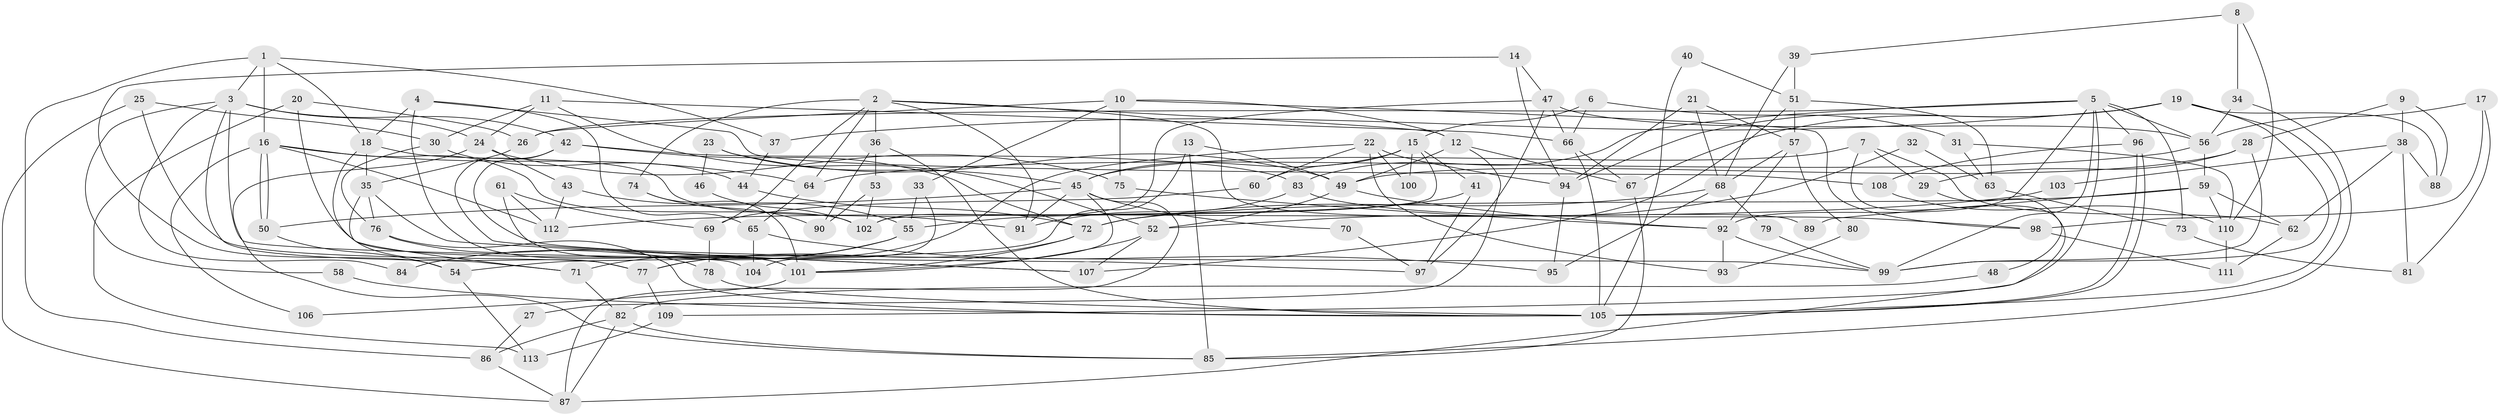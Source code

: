 // coarse degree distribution, {6: 0.11594202898550725, 9: 0.08695652173913043, 7: 0.15942028985507245, 4: 0.18840579710144928, 5: 0.14492753623188406, 11: 0.014492753623188406, 2: 0.17391304347826086, 3: 0.08695652173913043, 10: 0.014492753623188406, 8: 0.014492753623188406}
// Generated by graph-tools (version 1.1) at 2025/52/02/27/25 19:52:01]
// undirected, 113 vertices, 226 edges
graph export_dot {
graph [start="1"]
  node [color=gray90,style=filled];
  1;
  2;
  3;
  4;
  5;
  6;
  7;
  8;
  9;
  10;
  11;
  12;
  13;
  14;
  15;
  16;
  17;
  18;
  19;
  20;
  21;
  22;
  23;
  24;
  25;
  26;
  27;
  28;
  29;
  30;
  31;
  32;
  33;
  34;
  35;
  36;
  37;
  38;
  39;
  40;
  41;
  42;
  43;
  44;
  45;
  46;
  47;
  48;
  49;
  50;
  51;
  52;
  53;
  54;
  55;
  56;
  57;
  58;
  59;
  60;
  61;
  62;
  63;
  64;
  65;
  66;
  67;
  68;
  69;
  70;
  71;
  72;
  73;
  74;
  75;
  76;
  77;
  78;
  79;
  80;
  81;
  82;
  83;
  84;
  85;
  86;
  87;
  88;
  89;
  90;
  91;
  92;
  93;
  94;
  95;
  96;
  97;
  98;
  99;
  100;
  101;
  102;
  103;
  104;
  105;
  106;
  107;
  108;
  109;
  110;
  111;
  112;
  113;
  1 -- 3;
  1 -- 18;
  1 -- 16;
  1 -- 37;
  1 -- 86;
  2 -- 91;
  2 -- 64;
  2 -- 12;
  2 -- 36;
  2 -- 69;
  2 -- 74;
  2 -- 89;
  3 -- 42;
  3 -- 24;
  3 -- 58;
  3 -- 71;
  3 -- 84;
  3 -- 97;
  4 -- 18;
  4 -- 101;
  4 -- 65;
  4 -- 108;
  5 -- 99;
  5 -- 92;
  5 -- 26;
  5 -- 56;
  5 -- 73;
  5 -- 83;
  5 -- 96;
  5 -- 109;
  6 -- 66;
  6 -- 15;
  6 -- 31;
  7 -- 87;
  7 -- 62;
  7 -- 29;
  7 -- 45;
  8 -- 34;
  8 -- 39;
  8 -- 110;
  9 -- 28;
  9 -- 88;
  9 -- 38;
  10 -- 33;
  10 -- 12;
  10 -- 26;
  10 -- 75;
  10 -- 98;
  11 -- 30;
  11 -- 66;
  11 -- 24;
  11 -- 52;
  12 -- 49;
  12 -- 27;
  12 -- 67;
  13 -- 85;
  13 -- 49;
  13 -- 54;
  14 -- 54;
  14 -- 94;
  14 -- 47;
  15 -- 45;
  15 -- 41;
  15 -- 60;
  15 -- 100;
  15 -- 102;
  16 -- 50;
  16 -- 50;
  16 -- 64;
  16 -- 102;
  16 -- 106;
  16 -- 112;
  17 -- 81;
  17 -- 56;
  17 -- 98;
  18 -- 35;
  18 -- 91;
  18 -- 77;
  19 -- 105;
  19 -- 67;
  19 -- 37;
  19 -- 88;
  19 -- 94;
  19 -- 99;
  20 -- 113;
  20 -- 26;
  20 -- 104;
  21 -- 94;
  21 -- 68;
  21 -- 57;
  22 -- 77;
  22 -- 60;
  22 -- 93;
  22 -- 94;
  22 -- 100;
  23 -- 49;
  23 -- 45;
  23 -- 46;
  24 -- 85;
  24 -- 43;
  24 -- 75;
  25 -- 77;
  25 -- 87;
  25 -- 30;
  26 -- 35;
  27 -- 86;
  28 -- 99;
  28 -- 49;
  28 -- 29;
  29 -- 48;
  30 -- 44;
  30 -- 76;
  31 -- 110;
  31 -- 63;
  32 -- 63;
  32 -- 52;
  33 -- 55;
  33 -- 104;
  34 -- 85;
  34 -- 56;
  35 -- 76;
  35 -- 71;
  35 -- 107;
  36 -- 90;
  36 -- 53;
  36 -- 105;
  37 -- 44;
  38 -- 62;
  38 -- 81;
  38 -- 88;
  38 -- 103;
  39 -- 68;
  39 -- 51;
  40 -- 105;
  40 -- 51;
  41 -- 55;
  41 -- 97;
  42 -- 83;
  42 -- 72;
  42 -- 99;
  42 -- 107;
  43 -- 112;
  43 -- 55;
  44 -- 72;
  45 -- 101;
  45 -- 50;
  45 -- 70;
  45 -- 87;
  45 -- 91;
  46 -- 102;
  47 -- 102;
  47 -- 56;
  47 -- 66;
  47 -- 97;
  48 -- 82;
  49 -- 52;
  49 -- 92;
  50 -- 54;
  51 -- 57;
  51 -- 107;
  51 -- 63;
  52 -- 107;
  52 -- 101;
  53 -- 102;
  53 -- 90;
  54 -- 113;
  55 -- 71;
  55 -- 84;
  56 -- 59;
  56 -- 64;
  57 -- 92;
  57 -- 68;
  57 -- 80;
  58 -- 105;
  59 -- 110;
  59 -- 62;
  59 -- 72;
  59 -- 89;
  60 -- 69;
  61 -- 69;
  61 -- 101;
  61 -- 112;
  62 -- 111;
  63 -- 73;
  64 -- 65;
  65 -- 95;
  65 -- 104;
  66 -- 105;
  66 -- 67;
  67 -- 85;
  68 -- 95;
  68 -- 72;
  68 -- 79;
  69 -- 78;
  70 -- 97;
  71 -- 82;
  72 -- 77;
  72 -- 101;
  73 -- 81;
  74 -- 101;
  74 -- 90;
  75 -- 92;
  76 -- 105;
  76 -- 78;
  77 -- 109;
  78 -- 105;
  79 -- 99;
  80 -- 93;
  82 -- 87;
  82 -- 85;
  82 -- 86;
  83 -- 98;
  83 -- 91;
  86 -- 87;
  92 -- 99;
  92 -- 93;
  94 -- 95;
  96 -- 105;
  96 -- 105;
  96 -- 108;
  98 -- 111;
  101 -- 106;
  103 -- 112;
  108 -- 110;
  109 -- 113;
  110 -- 111;
}
